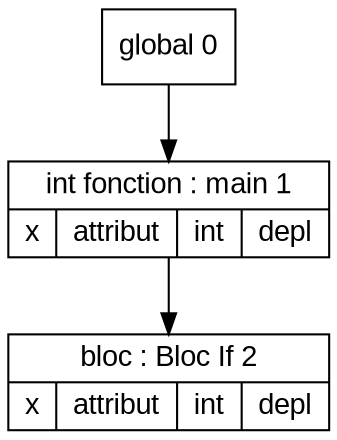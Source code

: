 digraph "tds"{

	node [fontname="Arial"];

	N2 [shape=record label="{ bloc : Bloc If  2
	| { x | attribut | int | depl }
	}"];

	N1 [shape=record label="{ int fonction : main 1
	| { x | attribut | int | depl }
	}"];

	N0 [shape=record label="{ global 0
	}"];


	N0 -> N1; 
	N1 -> N2; 
}
